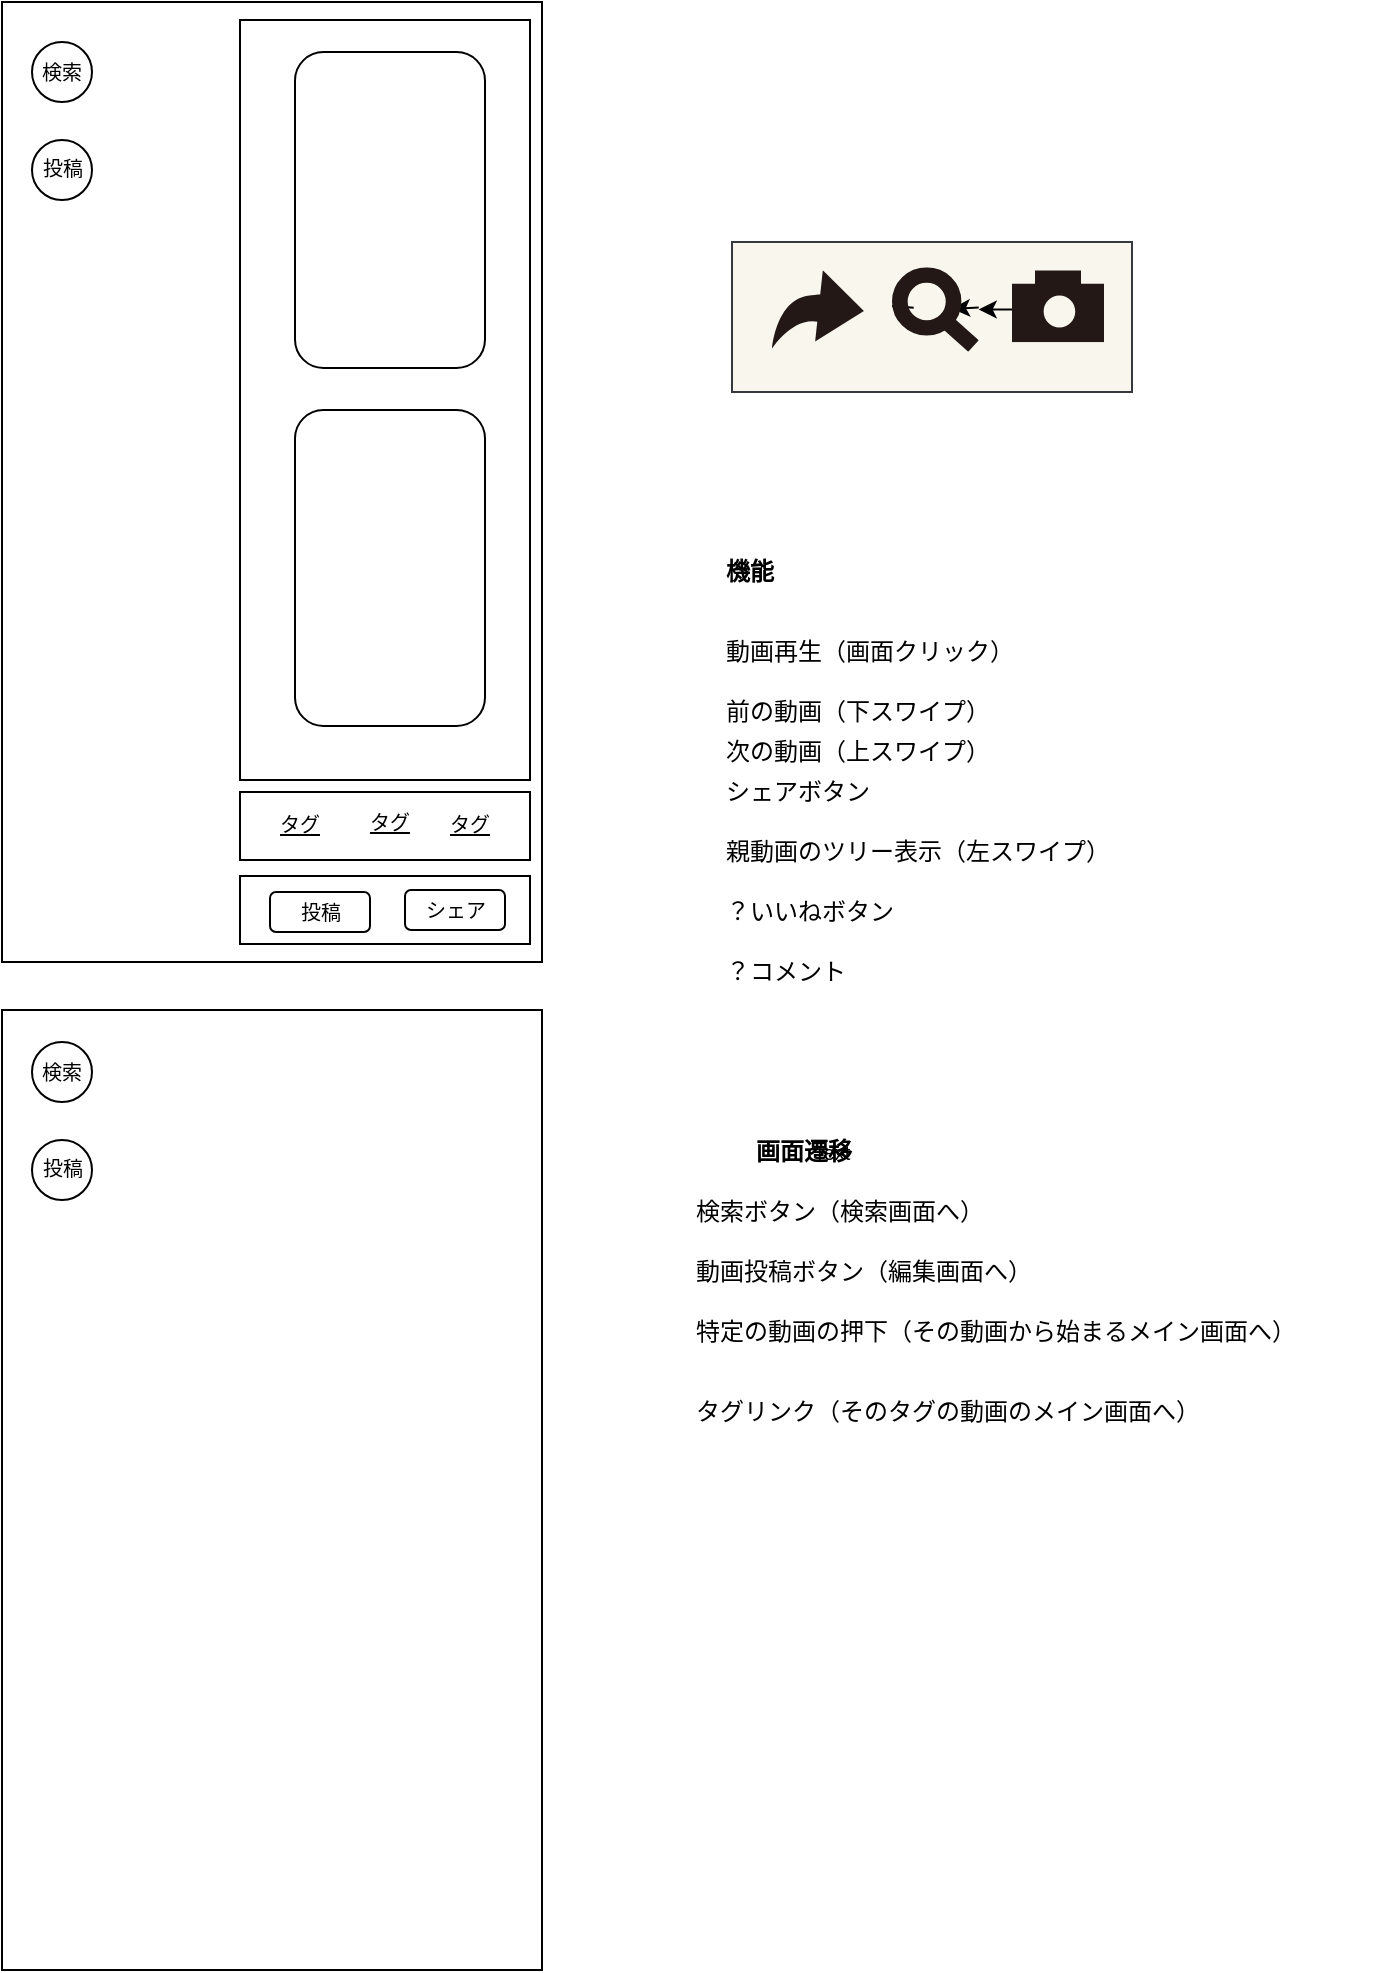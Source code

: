 <mxfile>
    <diagram id="g6Nlku3PVvygvDuG1tjK" name="Page-1">
        <mxGraphModel dx="1560" dy="247" grid="1" gridSize="10" guides="1" tooltips="1" connect="1" arrows="1" fold="1" page="1" pageScale="1" pageWidth="850" pageHeight="1100" math="0" shadow="0">
            <root>
                <mxCell id="0"/>
                <mxCell id="1" parent="0"/>
                <mxCell id="144" value="" style="rounded=0;whiteSpace=wrap;html=1;strokeColor=#36393d;fontFamily=Helvetica;fontSize=10;fillColor=#f9f7ed;" parent="1" vertex="1">
                    <mxGeometry x="-380" y="150" width="200" height="75" as="geometry"/>
                </mxCell>
                <mxCell id="3" value="動画再生（画面クリック）" style="text;html=1;strokeColor=none;fillColor=none;align=left;verticalAlign=middle;whiteSpace=wrap;rounded=0;" parent="1" vertex="1">
                    <mxGeometry x="-385" y="340" width="310" height="30" as="geometry"/>
                </mxCell>
                <mxCell id="8" value="次の動画（上スワイプ）" style="text;html=1;strokeColor=none;fillColor=none;align=left;verticalAlign=middle;whiteSpace=wrap;rounded=0;" parent="1" vertex="1">
                    <mxGeometry x="-385" y="390" width="310" height="30" as="geometry"/>
                </mxCell>
                <mxCell id="9" value="前の動画（下スワイプ）" style="text;html=1;strokeColor=none;fillColor=none;align=left;verticalAlign=middle;whiteSpace=wrap;rounded=0;" parent="1" vertex="1">
                    <mxGeometry x="-385" y="370" width="310" height="30" as="geometry"/>
                </mxCell>
                <mxCell id="10" value="シェアボタン" style="text;html=1;strokeColor=none;fillColor=none;align=left;verticalAlign=middle;whiteSpace=wrap;rounded=0;" parent="1" vertex="1">
                    <mxGeometry x="-385" y="410" width="310" height="30" as="geometry"/>
                </mxCell>
                <mxCell id="11" value="親動画のツリー表示（左スワイプ）" style="text;html=1;strokeColor=none;fillColor=none;align=left;verticalAlign=middle;whiteSpace=wrap;rounded=0;" parent="1" vertex="1">
                    <mxGeometry x="-385" y="440" width="310" height="30" as="geometry"/>
                </mxCell>
                <mxCell id="15" value="&lt;b&gt;機能&lt;/b&gt;" style="text;html=1;strokeColor=none;fillColor=none;align=left;verticalAlign=middle;whiteSpace=wrap;rounded=0;" parent="1" vertex="1">
                    <mxGeometry x="-385" y="300" width="310" height="30" as="geometry"/>
                </mxCell>
                <mxCell id="16" value="動画投稿ボタン（編集画面へ）&lt;span style=&quot;color: rgba(0, 0, 0, 0); font-family: monospace; font-size: 0px;&quot;&gt;%(3CmxGraphModel%3E%3Croot%3E%3CmxCell%20id%3D%220%22%2F%3E%3CmxCell%20id%3D%221%22%20parent%3D%220%22%2F%3E%3CmxCell%20id%3D%222%22%20value%3D%22%E5%8B%95%E7%94%BB%E5%86%8D%E7%94%9F%22%20style%3D%22text%3Bhtml%3D1%3BstrokeColor%3Dnone%3BfillColor%3Dnone%3Balign%3Dleft%3BverticalAlign%3Dmiddle%3BwhiteSpace%3Dwrap%3Brounded%3D0%3B%22%20vertex%3D%221%22%20parent%3D%221%22%3E%3CmxGeometry%20x%3D%22-410%22%20y%3D%2260%22%20width%3D%22310%22%20height%3D%2230%22%20as%3D%22geometry%22%2F%3E%3C%2FmxCell%3E%3C%2Froot%3E%3C%2FmxGraphModel%3E&lt;/span&gt;" style="text;html=1;strokeColor=none;fillColor=none;align=left;verticalAlign=middle;whiteSpace=wrap;rounded=0;" parent="1" vertex="1">
                    <mxGeometry x="-400" y="650" width="180" height="30" as="geometry"/>
                </mxCell>
                <mxCell id="17" value="&lt;span&gt;画面遷移&lt;/span&gt;" style="text;html=1;strokeColor=none;fillColor=none;align=left;verticalAlign=middle;whiteSpace=wrap;rounded=0;fontStyle=1" parent="1" vertex="1">
                    <mxGeometry x="-370" y="590" width="310" height="30" as="geometry"/>
                </mxCell>
                <mxCell id="18" value="検索ボタン（検索画面へ）" style="text;html=1;strokeColor=none;fillColor=none;align=left;verticalAlign=middle;whiteSpace=wrap;rounded=0;" parent="1" vertex="1">
                    <mxGeometry x="-400" y="620" width="310" height="30" as="geometry"/>
                </mxCell>
                <mxCell id="19" value="？いいねボタン" style="text;html=1;strokeColor=none;fillColor=none;align=left;verticalAlign=middle;whiteSpace=wrap;rounded=0;" parent="1" vertex="1">
                    <mxGeometry x="-385" y="470" width="310" height="30" as="geometry"/>
                </mxCell>
                <mxCell id="20" value="？コメント" style="text;html=1;strokeColor=none;fillColor=none;align=left;verticalAlign=middle;whiteSpace=wrap;rounded=0;" parent="1" vertex="1">
                    <mxGeometry x="-385" y="500" width="310" height="30" as="geometry"/>
                </mxCell>
                <mxCell id="21" value="タグリンク（そのタグの動画のメイン画面へ）" style="text;html=1;strokeColor=none;fillColor=none;align=left;verticalAlign=middle;whiteSpace=wrap;rounded=0;" parent="1" vertex="1">
                    <mxGeometry x="-400" y="720" width="310" height="30" as="geometry"/>
                </mxCell>
                <mxCell id="22" value="特定の動画の押下（その動画から始まるメイン画面へ）" style="text;html=1;strokeColor=none;fillColor=none;align=left;verticalAlign=middle;whiteSpace=wrap;rounded=0;" parent="1" vertex="1">
                    <mxGeometry x="-400" y="680" width="310" height="30" as="geometry"/>
                </mxCell>
                <mxCell id="43" value="Text" style="text;html=1;strokeColor=none;fillColor=none;align=center;verticalAlign=middle;whiteSpace=wrap;rounded=0;fontFamily=Helvetica;fontSize=10;fontColor=default;" parent="1" vertex="1">
                    <mxGeometry x="-360" y="590" width="60" height="30" as="geometry"/>
                </mxCell>
                <mxCell id="75" value="" style="rounded=0;whiteSpace=wrap;html=1;fillColor=none;" parent="1" vertex="1">
                    <mxGeometry x="-745" y="30" width="270" height="480" as="geometry"/>
                </mxCell>
                <mxCell id="83" value="" style="rounded=0;whiteSpace=wrap;html=1;strokeColor=default;fontFamily=Helvetica;fontSize=22;fontColor=default;fillColor=default;" parent="1" vertex="1">
                    <mxGeometry x="-626" y="39" width="145" height="380" as="geometry"/>
                </mxCell>
                <mxCell id="92" value="" style="rounded=1;whiteSpace=wrap;html=1;strokeColor=default;fontFamily=Helvetica;fontSize=22;fontColor=default;fillColor=default;" parent="1" vertex="1">
                    <mxGeometry x="-598.5" y="55" width="95" height="158" as="geometry"/>
                </mxCell>
                <mxCell id="135" value="" style="rounded=0;whiteSpace=wrap;html=1;strokeColor=default;fontFamily=Helvetica;fontSize=10;fontColor=default;fillColor=default;" parent="1" vertex="1">
                    <mxGeometry x="-626" y="425" width="145" height="34" as="geometry"/>
                </mxCell>
                <mxCell id="138" value="" style="rounded=0;whiteSpace=wrap;html=1;strokeColor=default;fontFamily=Helvetica;fontSize=10;fontColor=default;fillColor=default;" parent="1" vertex="1">
                    <mxGeometry x="-626" y="467" width="145" height="34" as="geometry"/>
                </mxCell>
                <mxCell id="106" value="" style="rounded=1;whiteSpace=wrap;html=1;strokeColor=default;fontFamily=Helvetica;fontSize=22;fontColor=default;fillColor=default;" parent="1" vertex="1">
                    <mxGeometry x="-598.5" y="234" width="95" height="158" as="geometry"/>
                </mxCell>
                <mxCell id="108" value="" style="rounded=0;whiteSpace=wrap;html=1;fillColor=none;" parent="1" vertex="1">
                    <mxGeometry x="-745" y="534" width="270" height="480" as="geometry"/>
                </mxCell>
                <mxCell id="110" value="" style="ellipse;whiteSpace=wrap;html=1;aspect=fixed;rounded=1;strokeColor=default;fontFamily=Helvetica;fontSize=10;fontColor=default;fillColor=default;" parent="1" vertex="1">
                    <mxGeometry x="-730" y="550" width="30" height="30" as="geometry"/>
                </mxCell>
                <mxCell id="109" value="検索" style="text;html=1;strokeColor=none;fillColor=none;align=center;verticalAlign=middle;whiteSpace=wrap;rounded=0;fontFamily=Helvetica;fontSize=10;fontColor=default;" parent="1" vertex="1">
                    <mxGeometry x="-745" y="550" width="60" height="30" as="geometry"/>
                </mxCell>
                <mxCell id="112" value="" style="ellipse;whiteSpace=wrap;html=1;aspect=fixed;rounded=1;strokeColor=default;fontFamily=Helvetica;fontSize=10;fontColor=default;fillColor=default;" parent="1" vertex="1">
                    <mxGeometry x="-730" y="599" width="30" height="30" as="geometry"/>
                </mxCell>
                <mxCell id="111" value="&lt;font style=&quot;font-size: 10px;&quot;&gt;投稿&lt;/font&gt;" style="text;html=1;strokeColor=none;fillColor=none;align=center;verticalAlign=middle;whiteSpace=wrap;rounded=0;fontFamily=Helvetica;fontSize=12;fontColor=default;" parent="1" vertex="1">
                    <mxGeometry x="-737.5" y="598" width="45" height="30" as="geometry"/>
                </mxCell>
                <mxCell id="115" value="タグ" style="text;html=1;strokeColor=none;fillColor=none;align=center;verticalAlign=middle;whiteSpace=wrap;rounded=0;fontFamily=Helvetica;fontSize=10;fontColor=default;fontStyle=4" parent="1" vertex="1">
                    <mxGeometry x="-626" y="427.5" width="60" height="27" as="geometry"/>
                </mxCell>
                <mxCell id="117" value="タグ" style="text;html=1;strokeColor=none;fillColor=none;align=center;verticalAlign=middle;whiteSpace=wrap;rounded=0;fontFamily=Helvetica;fontSize=10;fontColor=default;fontStyle=4" parent="1" vertex="1">
                    <mxGeometry x="-581" y="425" width="60" height="30" as="geometry"/>
                </mxCell>
                <mxCell id="118" value="タグ" style="text;html=1;strokeColor=none;fillColor=none;align=center;verticalAlign=middle;whiteSpace=wrap;rounded=0;fontFamily=Helvetica;fontSize=10;fontColor=default;fontStyle=4" parent="1" vertex="1">
                    <mxGeometry x="-541" y="426" width="60" height="30" as="geometry"/>
                </mxCell>
                <mxCell id="126" value="" style="ellipse;whiteSpace=wrap;html=1;aspect=fixed;rounded=1;strokeColor=default;fontFamily=Helvetica;fontSize=10;fontColor=default;fillColor=default;" parent="1" vertex="1">
                    <mxGeometry x="-730" y="50" width="30" height="30" as="geometry"/>
                </mxCell>
                <mxCell id="127" value="検索" style="text;html=1;strokeColor=none;fillColor=none;align=center;verticalAlign=middle;whiteSpace=wrap;rounded=0;fontFamily=Helvetica;fontSize=10;fontColor=default;" parent="1" vertex="1">
                    <mxGeometry x="-745" y="50" width="60" height="30" as="geometry"/>
                </mxCell>
                <mxCell id="128" value="" style="ellipse;whiteSpace=wrap;html=1;aspect=fixed;rounded=1;strokeColor=default;fontFamily=Helvetica;fontSize=10;fontColor=default;fillColor=default;" parent="1" vertex="1">
                    <mxGeometry x="-730" y="99" width="30" height="30" as="geometry"/>
                </mxCell>
                <mxCell id="129" value="&lt;font style=&quot;font-size: 10px;&quot;&gt;投稿&lt;/font&gt;" style="text;html=1;strokeColor=none;fillColor=none;align=center;verticalAlign=middle;whiteSpace=wrap;rounded=0;fontFamily=Helvetica;fontSize=12;fontColor=default;" parent="1" vertex="1">
                    <mxGeometry x="-737.5" y="98" width="45" height="30" as="geometry"/>
                </mxCell>
                <mxCell id="139" value="" style="rounded=1;whiteSpace=wrap;html=1;strokeColor=default;fontFamily=Helvetica;fontSize=10;fontColor=default;fillColor=default;" parent="1" vertex="1">
                    <mxGeometry x="-611" y="475" width="50" height="20" as="geometry"/>
                </mxCell>
                <mxCell id="140" value="" style="rounded=1;whiteSpace=wrap;html=1;strokeColor=default;fontFamily=Helvetica;fontSize=10;fontColor=default;fillColor=default;" parent="1" vertex="1">
                    <mxGeometry x="-543.5" y="474" width="50" height="20" as="geometry"/>
                </mxCell>
                <mxCell id="70" value="&lt;font style=&quot;font-size: 10px;&quot;&gt;投稿&lt;/font&gt;" style="text;html=1;strokeColor=none;fillColor=none;align=center;verticalAlign=middle;whiteSpace=wrap;rounded=0;fontFamily=Helvetica;fontSize=12;fontColor=default;" parent="1" vertex="1">
                    <mxGeometry x="-608.5" y="470" width="45" height="30" as="geometry"/>
                </mxCell>
                <mxCell id="72" value="&lt;font style=&quot;font-size: 10px;&quot;&gt;シェア&lt;/font&gt;" style="text;html=1;strokeColor=none;fillColor=none;align=center;verticalAlign=middle;whiteSpace=wrap;rounded=0;fontFamily=Helvetica;fontSize=12;fontColor=default;" parent="1" vertex="1">
                    <mxGeometry x="-548.5" y="469" width="60" height="30" as="geometry"/>
                </mxCell>
                <mxCell id="155" value="" style="edgeStyle=none;html=1;fontFamily=Helvetica;fontSize=10;fontColor=default;startArrow=none;" parent="1" source="158" edge="1">
                    <mxGeometry relative="1" as="geometry">
                        <mxPoint x="-289.15" y="182.876" as="sourcePoint"/>
                        <mxPoint x="-270" y="183.366" as="targetPoint"/>
                    </mxGeometry>
                </mxCell>
                <mxCell id="157" value="" style="shape=image;verticalLabelPosition=bottom;labelBackgroundColor=default;verticalAlign=top;aspect=fixed;imageAspect=0;image=data:image/svg+xml,PHN2ZyB4bWxucz0iaHR0cDovL3d3dy53My5vcmcvMjAwMC9zdmciIHZpZXdCb3g9IjAgMCAyNi45MyAyMi42NSIgaWQ9Il/lm77lsYJfMSI+PGRlZnM+PHN0eWxlPi5jbHMtMXtmaWxsOiMyMzE4MTU7fTwvc3R5bGU+PC9kZWZzPjxwb2x5Z29uIHBvaW50cz0iMjYuOTMgMTEuNzMgMTQuODkgMCAxMi42NCAyMC41OSAyNi45MyAxMS43MyIgY2xhc3M9ImNscy0xIi8+PHBhdGggZD0ibTE1LjE0LDE1LjM2QzYuODMsMTEuOTgsMCwyMi42NSwwLDIyLjY1YzAsMCwxLjE0LTE0LjMzLDEwLjk0LTE1LjM3LDkuODEtMS4wNCwzLjMxLS4zNSwzLjMxLS4zNWwuODksOC40M1oiIGNsYXNzPSJjbHMtMSIvPjwvc3ZnPg==;" parent="1" vertex="1">
                    <mxGeometry x="-360" y="164.17" width="45.96" height="39.16" as="geometry"/>
                </mxCell>
                <mxCell id="161" value="" style="edgeStyle=none;html=1;fontFamily=Helvetica;fontSize=10;fontColor=default;endArrow=none;" parent="1" target="158" edge="1">
                    <mxGeometry relative="1" as="geometry">
                        <mxPoint x="-289.15" y="182.876" as="sourcePoint"/>
                        <mxPoint x="-270" y="183.366" as="targetPoint"/>
                    </mxGeometry>
                </mxCell>
                <mxCell id="158" value="" style="shape=image;verticalLabelPosition=bottom;labelBackgroundColor=default;verticalAlign=top;aspect=fixed;imageAspect=0;image=data:image/svg+xml,PHN2ZyB4bWxucz0iaHR0cDovL3d3dy53My5vcmcvMjAwMC9zdmciIHZpZXdCb3g9IjAgMCAzOC43NyAzOC4zNiIgaWQ9Il/lm77lsYJfMSI+PGRlZnM+PHN0eWxlPi5jbHMtMXtmaWxsOm5vbmU7fS5jbHMtMSwuY2xzLTJ7c3Ryb2tlOiMyMzE4MTU7c3Ryb2tlLW1pdGVybGltaXQ6MTA7c3Ryb2tlLXdpZHRoOjdweDt9LmNscy0ye2ZpbGw6IzIzMTgxNTt9PC9zdHlsZT48L2RlZnM+PGNpcmNsZSByPSIxMi4wMSIgY3k9IjE1LjUxIiBjeD0iMTUuNTEiIGNsYXNzPSJjbHMtMSIvPjxsaW5lIHkyPSIzNS43NiIgeDI9IjM2LjQzIiB5MT0iMjQuMzIiIHgxPSIyMy43OSIgY2xhc3M9ImNscy0yIi8+PC9zdmc+;" parent="1" vertex="1">
                    <mxGeometry x="-300" y="162.62" width="43.37" height="42.26" as="geometry"/>
                </mxCell>
                <mxCell id="163" value="" style="edgeStyle=none;html=1;" edge="1" parent="1" target="158">
                    <mxGeometry relative="1" as="geometry">
                        <mxPoint x="-240" y="183.75" as="sourcePoint"/>
                    </mxGeometry>
                </mxCell>
                <mxCell id="165" value="" style="shape=image;verticalLabelPosition=bottom;labelBackgroundColor=default;verticalAlign=top;aspect=fixed;imageAspect=0;image=data:image/svg+xml,PHN2ZyB4bWxucz0iaHR0cDovL3d3dy53My5vcmcvMjAwMC9zdmciIHZpZXdCb3g9IjAgMCAzMiAyNC42MiIgaWQ9Il/lm77lsYJfMSI+PGRlZnM+PHN0eWxlPi5jbHMtMXtmaWxsOiMyMzE4MTU7fTwvc3R5bGU+PC9kZWZzPjxwYXRoIGQ9Im0wLDQuNjJ2MjBoMzJWNC42MkgwWm0xNi41LDE1Yy0zLjA0LDAtNS41LTIuNDYtNS41LTUuNXMyLjQ2LTUuNSw1LjUtNS41LDUuNSwyLjQ2LDUuNSw1LjUtMi40Niw1LjUtNS41LDUuNVoiIGNsYXNzPSJjbHMtMSIvPjxyZWN0IGhlaWdodD0iNS42MiIgd2lkdGg9IjE2IiB4PSI4IiBjbGFzcz0iY2xzLTEiLz48L3N2Zz4=;" vertex="1" parent="1">
                    <mxGeometry x="-240" y="164.17" width="46" height="35.94" as="geometry"/>
                </mxCell>
            </root>
        </mxGraphModel>
    </diagram>
</mxfile>
